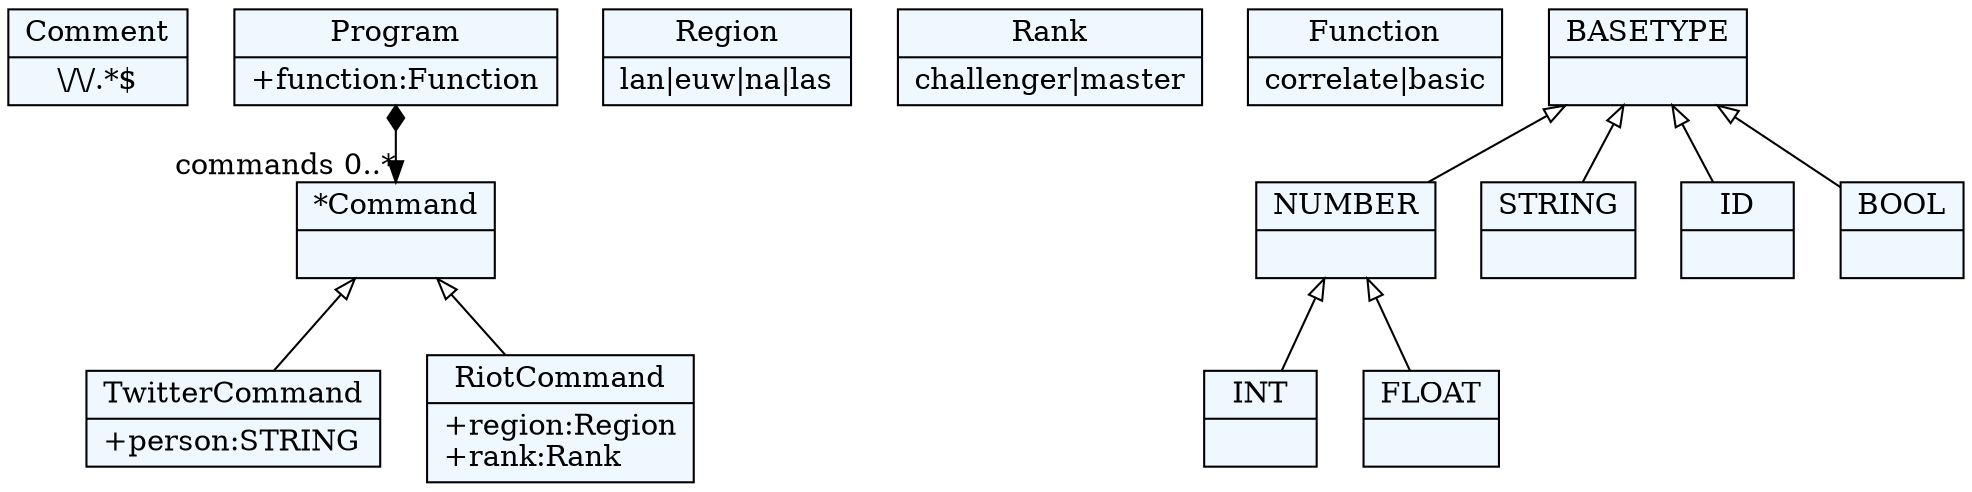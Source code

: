 
    digraph xtext {
    fontname = "Bitstream Vera Sans"
    fontsize = 8
    node[
        shape=record,
        style=filled,
        fillcolor=aliceblue
    ]
    nodesep = 0.3
    edge[dir=black,arrowtail=empty]


29701848[ label="{Comment|\\/\\/.*$}"]

29684808[ label="{*Command|}"]
29684808 -> 29686680 [dir=back]
29684808 -> 29688552 [dir=back]

29690424[ label="{Region|lan\|euw\|na\|las}"]

29682936 -> 29684808[arrowtail=diamond, dir=both, headlabel="commands 0..*"]
29682936[ label="{Program|+function:Function\l}"]

29688552[ label="{RiotCommand|+region:Region\l+rank:Rank\l}"]

29693352[ label="{Rank|challenger\|master}"]

29697624[ label="{Function|correlate\|basic}"]

29686680[ label="{TwitterCommand|+person:STRING\l}"]

29466216[ label="{INT|}"]

29472072[ label="{NUMBER|}"]
29472072 -> 29469144 [dir=back]
29472072 -> 29466216 [dir=back]

29460648[ label="{STRING|}"]

29469144[ label="{FLOAT|}"]

29457624[ label="{ID|}"]

29463432[ label="{BOOL|}"]

29475480[ label="{BASETYPE|}"]
29475480 -> 29472072 [dir=back]
29475480 -> 29463432 [dir=back]
29475480 -> 29457624 [dir=back]
29475480 -> 29460648 [dir=back]


}
